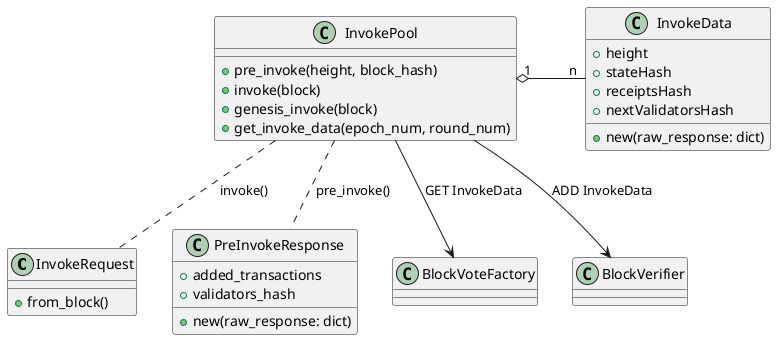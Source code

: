 @startuml
class "InvokeRequest" as req {
    + from_block()
}
class "PreInvokeResponse" as pre_res {
    + added_transactions
    + validators_hash
    + new(raw_response: dict)
}
class "InvokeData" as invoke_data {
    + height
    + stateHash
    + receiptsHash
    + nextValidatorsHash
    + new(raw_response: dict)
}
class "InvokePool" as invoke_pool {
    + pre_invoke(height, block_hash)
    + invoke(block)
    + genesis_invoke(block)
    + get_invoke_data(epoch_num, round_num)
}

class "BlockVoteFactory" as vote_fac
class "BlockVerifier" as verifier

' Relations

vote_fac <-up- invoke_pool: GET InvokeData
verifier <-up- invoke_pool: ADD InvokeData

invoke_pool "1" o- "n" invoke_data: "          "
invoke_pool .. req: invoke()
invoke_pool .. pre_res: pre_invoke()

@enduml